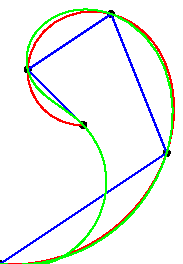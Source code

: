 prologues := 3; % set up MetaPost for EPS generation
beginfig(1)
z0 = origin; % short form for (0,0)
z1 = (60,40); z2 = (40,90);
z3 = (10,70); z4 = (30,50);
pickup pencircle scaled 1mm;
draw z0; draw z1; draw z2;
draw z3; draw z4;
pickup defaultpen;
draw z0--z1--z2--z3--z4 withcolor blue;
draw z0..z1..z2..z3..z4 withcolor red;
draw z0..z1..z2..z3..z4..z0 withcolor green;
endfig;
end % end of MetaPost run
